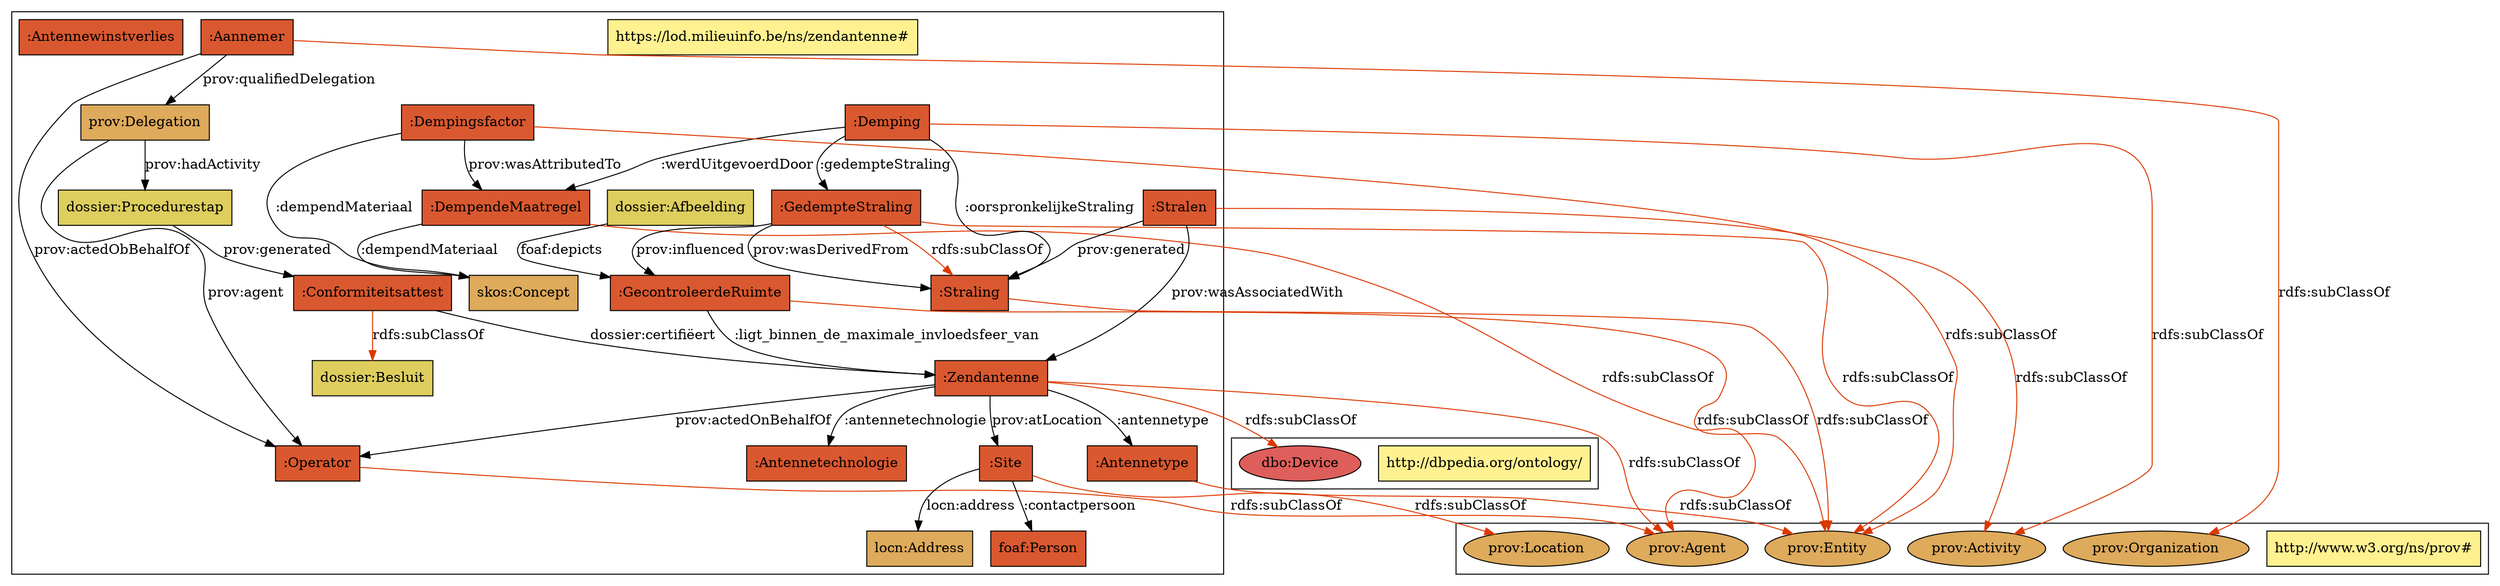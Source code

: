 digraph g {
	graph [bgcolor="#ffffff"  overlap=scale  ]
    node [style=rounded]
    edge [overlap = scale]
    subgraph cluster_zendantenne {
    "https://lod.milieuinfo.be/ns/zendantenne#"  [fillcolor="#FFF190" shape=box style=filled]
    ":Aannemer" [fillcolor="#DA582F" shape=box style=filled]
    ":Antennetechnologie" [fillcolor="#DA582F" shape=box style=filled]
    ":Antennetype" [fillcolor="#DA582F" shape=box style=filled]
    ":Antennewinstverlies" [fillcolor="#DA582F" shape=box style=filled]
    ":Conformiteitsattest" [fillcolor="#DA582F" shape=box style=filled]
    ":DempendeMaatregel" [fillcolor="#DA582F" shape=box style=filled]
    ":Demping" [fillcolor="#DA582F" shape=box style=filled]
    ":Dempingsfactor" [fillcolor="#DA582F" shape=box style=filled]
    ":GecontroleerdeRuimte" [fillcolor="#DA582F" shape=box style=filled]
    ":GedempteStraling" [fillcolor="#DA582F" shape=box style=filled]
    ":Operator" [fillcolor="#DA582F" shape=box style=filled]
    ":Site" [fillcolor="#DA582F" shape=box style=filled]
    ":Stralen" [fillcolor="#DA582F" shape=box style=filled]
    ":Straling" [fillcolor="#DA582F" shape=box style=filled]
    ":Zendantenne" [fillcolor="#DA582F" shape=box style=filled]
	"dossier:Besluit" [fillcolor="#DECE5E" shape=box style=filled]
	"dossier:Afbeelding" [fillcolor="#DECE5E" shape=box style=filled]
	"dossier:Procedurestap"  [fillcolor="#DECE5E" shape=box style=filled]
	"locn:Address" [fillcolor="#DEAA5B" shape=box style=filled]
	"foaf:Person" [fillcolor="#DA582F" shape=box style=filled]
	"prov:Delegation" [fillcolor="#DEAA5B" shape=box style=filled]
	"skos:Concept" [fillcolor="#DEAA5B" shape=box style=filled]

    }

   

    subgraph cluster_dbo {
        "http://dbpedia.org/ontology/"  [fillcolor="#FFF190" shape=box style=filled]
        "dbo:Device" [fillcolor="#DE5E5B" style=filled]
    }
    subgraph cluster_prov_subclasses {
        "http://www.w3.org/ns/prov#"  [fillcolor="#FFF190" shape=box style=filled]
        "prov:Organization" [fillcolor="#DEAA5B" style=filled]
        "prov:Activity" [fillcolor="#DEAA5B" style=filled]
        "prov:Entity" [fillcolor="#DEAA5B" style=filled]
        "prov:Agent" [fillcolor="#DEAA5B" style=filled]
        "prov:Location" [fillcolor="#DEAA5B" style=filled]
        "prov:Delegation" [fillcolor="#DEAA5B" shape=box style=filled]
    }


   

	
	":Zendantenne" -> "dbo:Device" [label="rdfs:subClassOf" color="#DC3800"]
	":Conformiteitsattest" -> "dossier:Besluit" [label="rdfs:subClassOf" color="#DC3800"]
	":Demping" -> "prov:Activity" [label="rdfs:subClassOf" color="#DC3800"]
	":Stralen" -> "prov:Activity"[label="rdfs:subClassOf" color="#DC3800"]
	":DempendeMaatregel" -> "prov:Agent" [label="rdfs:subClassOf" color="#DC3800"]
	":Operator" -> "prov:Agent" [label="rdfs:subClassOf" color="#DC3800"]
	":Zendantenne" -> "prov:Agent" [label="rdfs:subClassOf" color="#DC3800"]
	":Antennetype" -> "prov:Entity" [label="rdfs:subClassOf" color="#DC3800"]
	":Dempingsfactor" -> "prov:Entity" [label="rdfs:subClassOf" color="#DC3800"]

	":GecontroleerdeRuimte" -> "prov:Entity" [label="rdfs:subClassOf" color="#DC3800"]
	":GedempteStraling" -> "prov:Entity" [label="rdfs:subClassOf" color="#DC3800"]
	":Straling" -> "prov:Entity" [label="rdfs:subClassOf" color="#DC3800"]
	":Site" -> "prov:Location" [label="rdfs:subClassOf" color="#DC3800"]
	":Aannemer" -> "prov:Organization" [label="rdfs:subClassOf" color="#DC3800"]
	":GedempteStraling" -> ":Straling"[label="rdfs:subClassOf" color="#DC3800"]
	":GecontroleerdeRuimte" -> ":Zendantenne" [label=":ligt_binnen_de_maximale_invloedsfeer_van"]
	":Demping" -> ":Straling" [label=":oorspronkelijkeStraling"]
	":Zendantenne" -> ":Antennetechnologie" [label=":antennetechnologie"]
	":Demping" -> ":DempendeMaatregel" [label=":werdUitgevoerdDoor"]
	":Demping" -> ":GedempteStraling" [label=":gedempteStraling"]
	":Zendantenne" -> ":Antennetype" [label=":antennetype"]
	":Zendantenne" -> ":Operator" [label="prov:actedOnBehalfOf"]
	":Zendantenne" -> ":Site" [label="prov:atLocation"]
	":Site" -> "foaf:Person" [label=":contactpersoon"]
	":Site" -> "locn:Address" [label="locn:address"]
	":GedempteStraling" -> ":Straling" [label="prov:wasDerivedFrom"]
	":GedempteStraling" -> ":GecontroleerdeRuimte" [label="prov:influenced"]
	":Dempingsfactor" -> ":DempendeMaatregel" [label="prov:wasAttributedTo"]
	":Dempingsfactor" -> "skos:Concept" [label=":dempendMateriaal"]
	":DempendeMaatregel" -> "skos:Concept" [label=":dempendMateriaal"]
	":Conformiteitsattest" -> ":Zendantenne" [label="dossier:certifiëert"]
	"dossier:Afbeelding" -> ":GecontroleerdeRuimte"  [label="foaf:depicts"]
    ":Aannemer" -> ":Operator" [label="prov:actedObBehalfOf"]
    ":Aannemer" -> "prov:Delegation" [label="prov:qualifiedDelegation"]
    "prov:Delegation" -> ":Operator" [label="prov:agent"]
    "prov:Delegation" -> "dossier:Procedurestap" [label="prov:hadActivity"]
    "dossier:Procedurestap" -> ":Conformiteitsattest" [label="prov:generated"]
	":Stralen" -> ":Zendantenne"[label="prov:wasAssociatedWith"]
	":Stralen" -> ":Straling"[label="prov:generated"]
	

}
